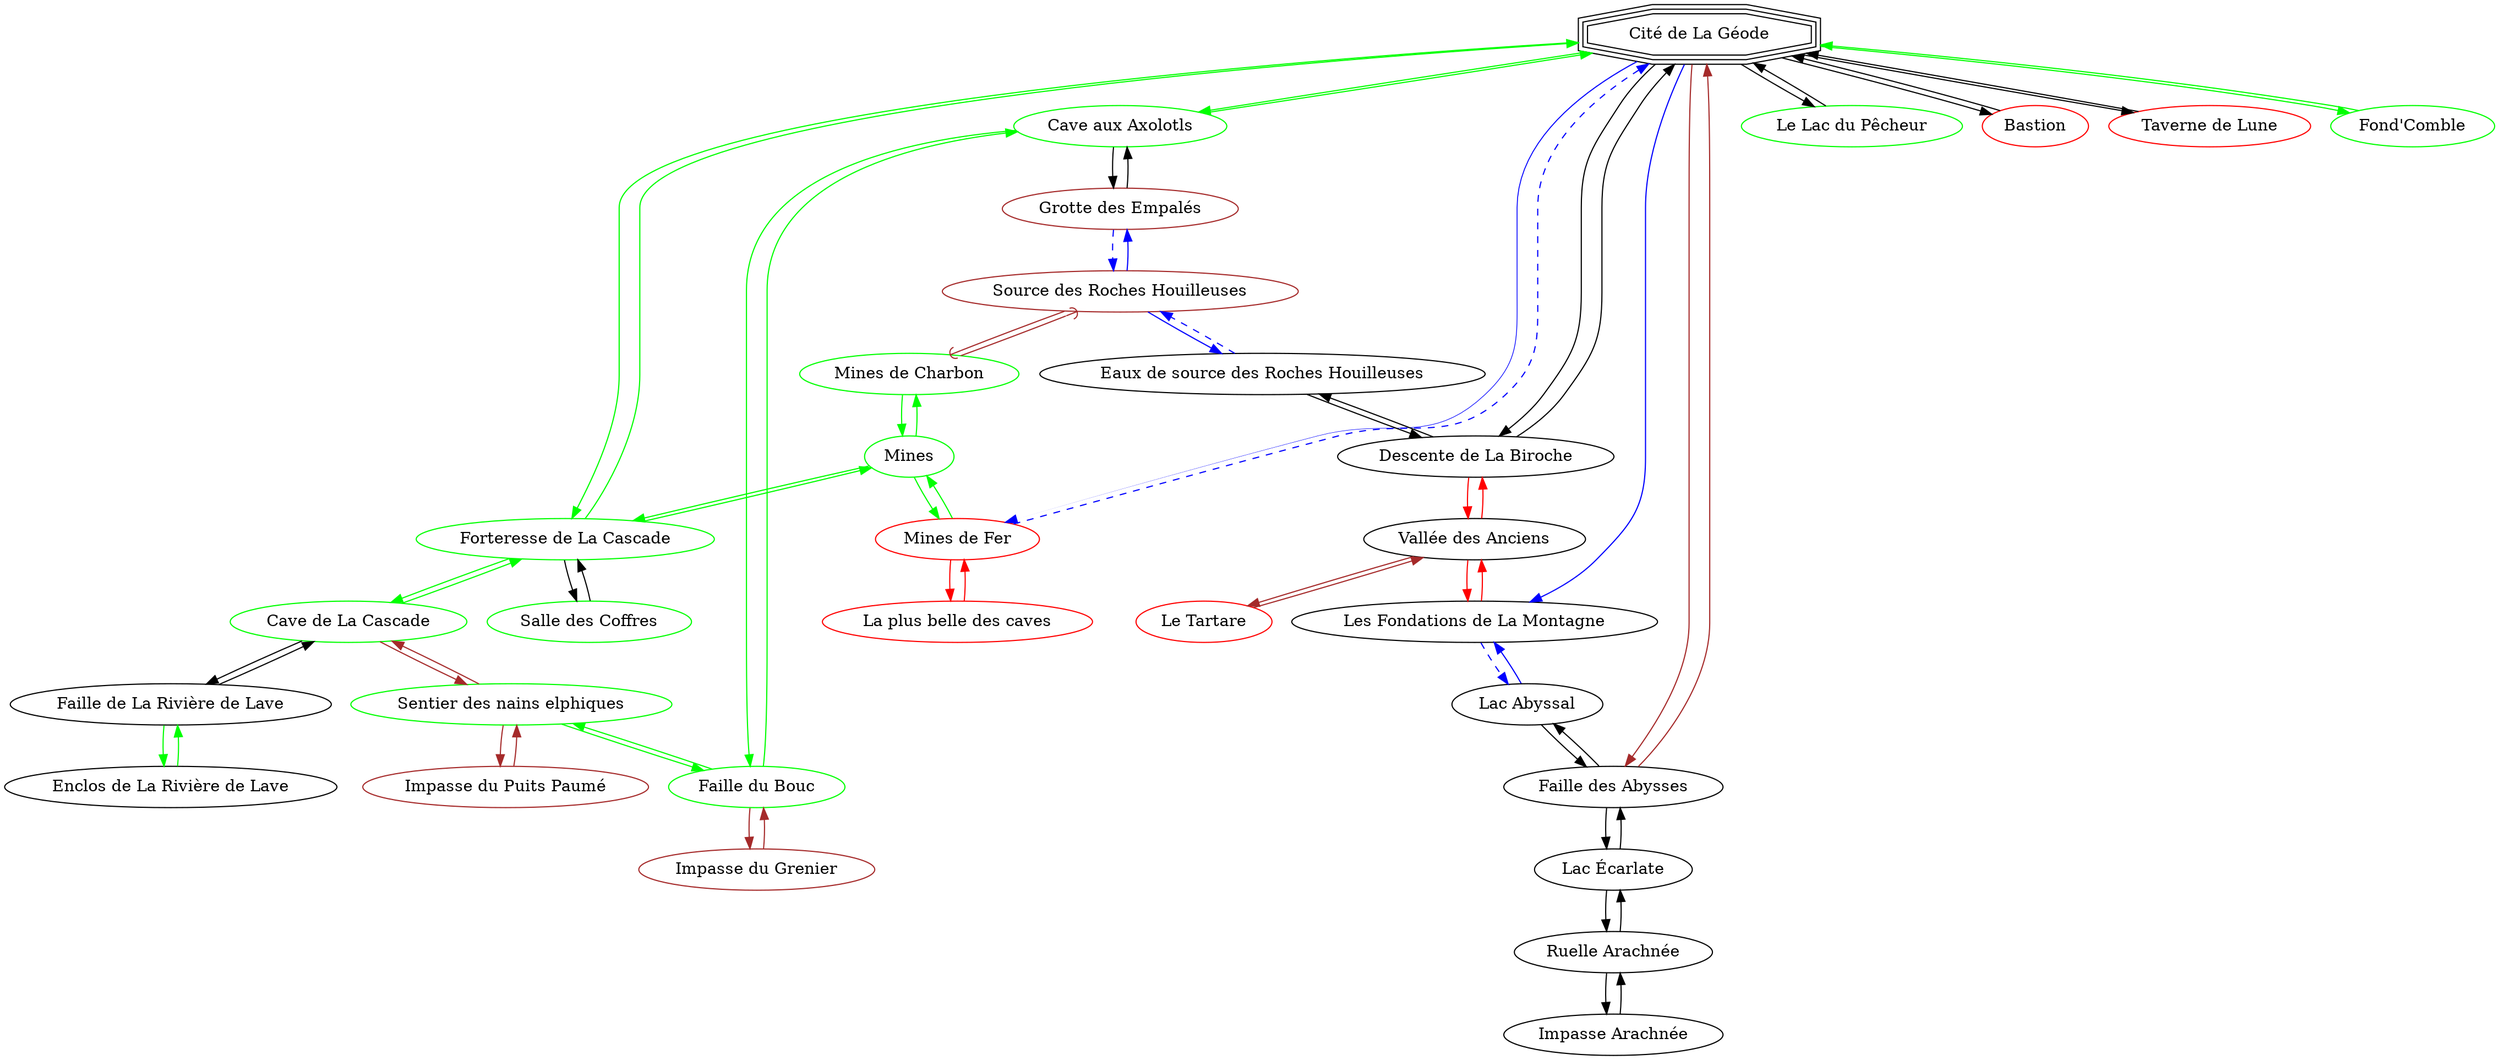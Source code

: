 //Légende
//Noir = Pas besoin d'aménagement
//Vert = Aménagé
//Rouge = Technique, à aménager
//Bleu = Chute d'eau en descente
//Bleu en pointillés = Chute d'eau en montée
//Maron = Technique, ne seras pas aménagé
//Maron tête courbée vers le corps = Technique, demande de casser et placer des blocs
digraph {
    overlap = false;
    "Cité de La Géode" [shape=tripleoctagon]

    "Cave de La Cascade" [color=green]
    "Cave de La Cascade" -> "Sentier des nains elphiques" [color=brown]
    "Sentier des nains elphiques" -> "Cave de La Cascade" [color=brown]
    "Sentier des nains elphiques" [color=green]

    "Impasse du Puits Paumé" [color=brown]
    "Sentier des nains elphiques" -> "Impasse du Puits Paumé" [color=brown]
    "Impasse du Puits Paumé" -> "Sentier des nains elphiques" [color=brown]

    "Sentier des nains elphiques" -> "Faille du Bouc" [color=green]
    "Faille du Bouc" -> "Sentier des nains elphiques" [color=green]
    "Faille du Bouc" [color=green]

    "Faille du Bouc" -> "Impasse du Grenier" [color=brown]
    "Impasse du Grenier" -> "Faille du Bouc" [color=brown]
    "Impasse du Grenier" [color=brown]

    "Faille du Bouc" -> "Cave aux Axolotls" [color=green]
    "Cave aux Axolotls" -> "Faille du Bouc" [color=green]
    //"Cave aux Axolotls" -> "Faille du Bouc" [color=brown]
    "Cave aux Axolotls" [color=green]

    "Cave aux Axolotls" -> "Cité de La Géode" [color=green]
    "Cité de La Géode" -> "Cave aux Axolotls" [color=green]
    
    "Cité de La Géode" -> "Descente de La Biroche"
    "Descente de La Biroche" -> "Cité de La Géode"
    
    "Descente de La Biroche" -> "Vallée des Anciens" [color=red]
    "Vallée des Anciens" -> "Descente de La Biroche" [color=red]
    
    "Vallée des Anciens" -> "Le Tartare" [color=brown]
    "Le Tartare" -> "Vallée des Anciens" [color=brown]
    "Le Tartare" [color=red]
    
    "Vallée des Anciens" -> "Les Fondations de La Montagne" [color=red]
    "Les Fondations de La Montagne" -> "Vallée des Anciens" [color=red]
    
    
    "Descente de La Biroche" -> "Eaux de source des Roches Houilleuses"
    "Eaux de source des Roches Houilleuses" -> "Descente de La Biroche"
    
    "Eaux de source des Roches Houilleuses" -> "Source des Roches Houilleuses" [color=blue, style=dashed]
    "Source des Roches Houilleuses" -> "Eaux de source des Roches Houilleuses" [color=blue]
    
    "Cave aux Axolotls" -> "Grotte des Empalés"
    "Grotte des Empalés" -> "Cave aux Axolotls"
    "Grotte des Empalés" [color=brown]

    "Cité de La Géode" -> "Le Lac du Pêcheur"
    "Le Lac du Pêcheur" -> "Cité de La Géode"
    "Le Lac du Pêcheur" [color=green]
    
    "Cité de La Géode" -> "Bastion"
    "Bastion" -> "Cité de La Géode"
    "Bastion" [color="red"]
    
    "Cité de La Géode" -> "Taverne de Lune"
    "Taverne de Lune" -> "Cité de La Géode"
    "Taverne de Lune" [color="red"]

    "Cité de La Géode" -> "Fond'Comble" [color=green]
    "Fond'Comble" -> "Cité de La Géode" [color=green]
    "Fond'Comble" [color=green]

    "Cité de La Géode" -> "Forteresse de La Cascade" [color=green]
    "Forteresse de La Cascade" -> "Cité de La Géode" [color=green]
    "Forteresse de La Cascade" [color=green]

    "Forteresse de La Cascade" -> "Salle des Coffres"
    "Salle des Coffres" -> "Forteresse de La Cascade"
    "Salle des Coffres" [color=green]

    "Forteresse de La Cascade" -> "Mines" [color=green]
    "Mines" -> "Forteresse de La Cascade" [color=green]
    "Mines" [color=green]

    "Forteresse de La Cascade" -> "Cave de La Cascade" [color=green]
    "Cave de La Cascade" -> "Forteresse de La Cascade" [color=green]

    "Cave de La Cascade" -> "Faille de La Rivière de Lave"
    "Faille de La Rivière de Lave" -> "Cave de La Cascade"

    "Faille de La Rivière de Lave" -> "Enclos de La Rivière de Lave" [color=green]
    "Enclos de La Rivière de Lave" -> "Faille de La Rivière de Lave" [color=green]
    
    "Cité de La Géode" -> "Faille des Abysses" [color=brown]
    "Faille des Abysses" -> "Cité de La Géode" [color=brown]
    "Faille des Abysses"

    "Faille des Abysses" -> "Lac Écarlate"
    "Lac Écarlate" -> "Faille des Abysses"

    "Lac Écarlate" -> "Ruelle Arachnée"
    "Ruelle Arachnée" -> "Lac Écarlate"

    "Ruelle Arachnée" -> "Impasse Arachnée"
    "Impasse Arachnée" -> "Ruelle Arachnée"
    
    "Faille des Abysses" -> "Lac Abyssal"
    "Lac Abyssal" -> "Faille des Abysses"

    "Lac Abyssal" -> "Les Fondations de La Montagne"[color=blue]
    "Les Fondations de La Montagne" -> "Lac Abyssal" [color=blue style=dashed]

//     "Les Fondations de La Montagne" -> "Lieu non référencé" [color=red style=tapered]
//     "Lieu non référencé" -> "Cité de La Géode" [color=red]
//     "Cité de La Géode" -> "Lieu non référencé" [color=red]
//     "Lieu non référencé" -> "Les Fondations de La Montagne" [color = red]

    "Cité de La Géode" -> "Les Fondations de La Montagne" [color = blue]

    "Source des Roches Houilleuses" [color=brown]
    "Source des Roches Houilleuses" -> "Grotte des Empalés" [color=blue]
    "Grotte des Empalés" -> "Source des Roches Houilleuses" [color=blue style=dashed]

    "Source des Roches Houilleuses" -> "Mines de Charbon" [color=brown arrowhead=curve]
    "Mines de Charbon" -> "Source des Roches Houilleuses" [color=brown arrowhead=curve]

    "Mines" -> "Mines de Charbon" [color=green]
    "Mines de Charbon" -> "Mines" [color=green]
    "Mines de Charbon" [color=green]

    "Mines" -> "Mines de Fer" [color=green]
    "Mines de Fer" -> "Mines" [color=green]
    "Mines de Fer" [color=red]

    "Mines de Fer" -> "La plus belle des caves" [color=red]
    "La plus belle des caves" -> "Mines de Fer" [color=red]
    "La plus belle des caves" [color=red]

    "Mines de Fer" -> "Cité de La Géode" [color=blue style=dashed]
    "Cité de La Géode" -> "Mines de Fer" [color=blue style=tapered]
}
